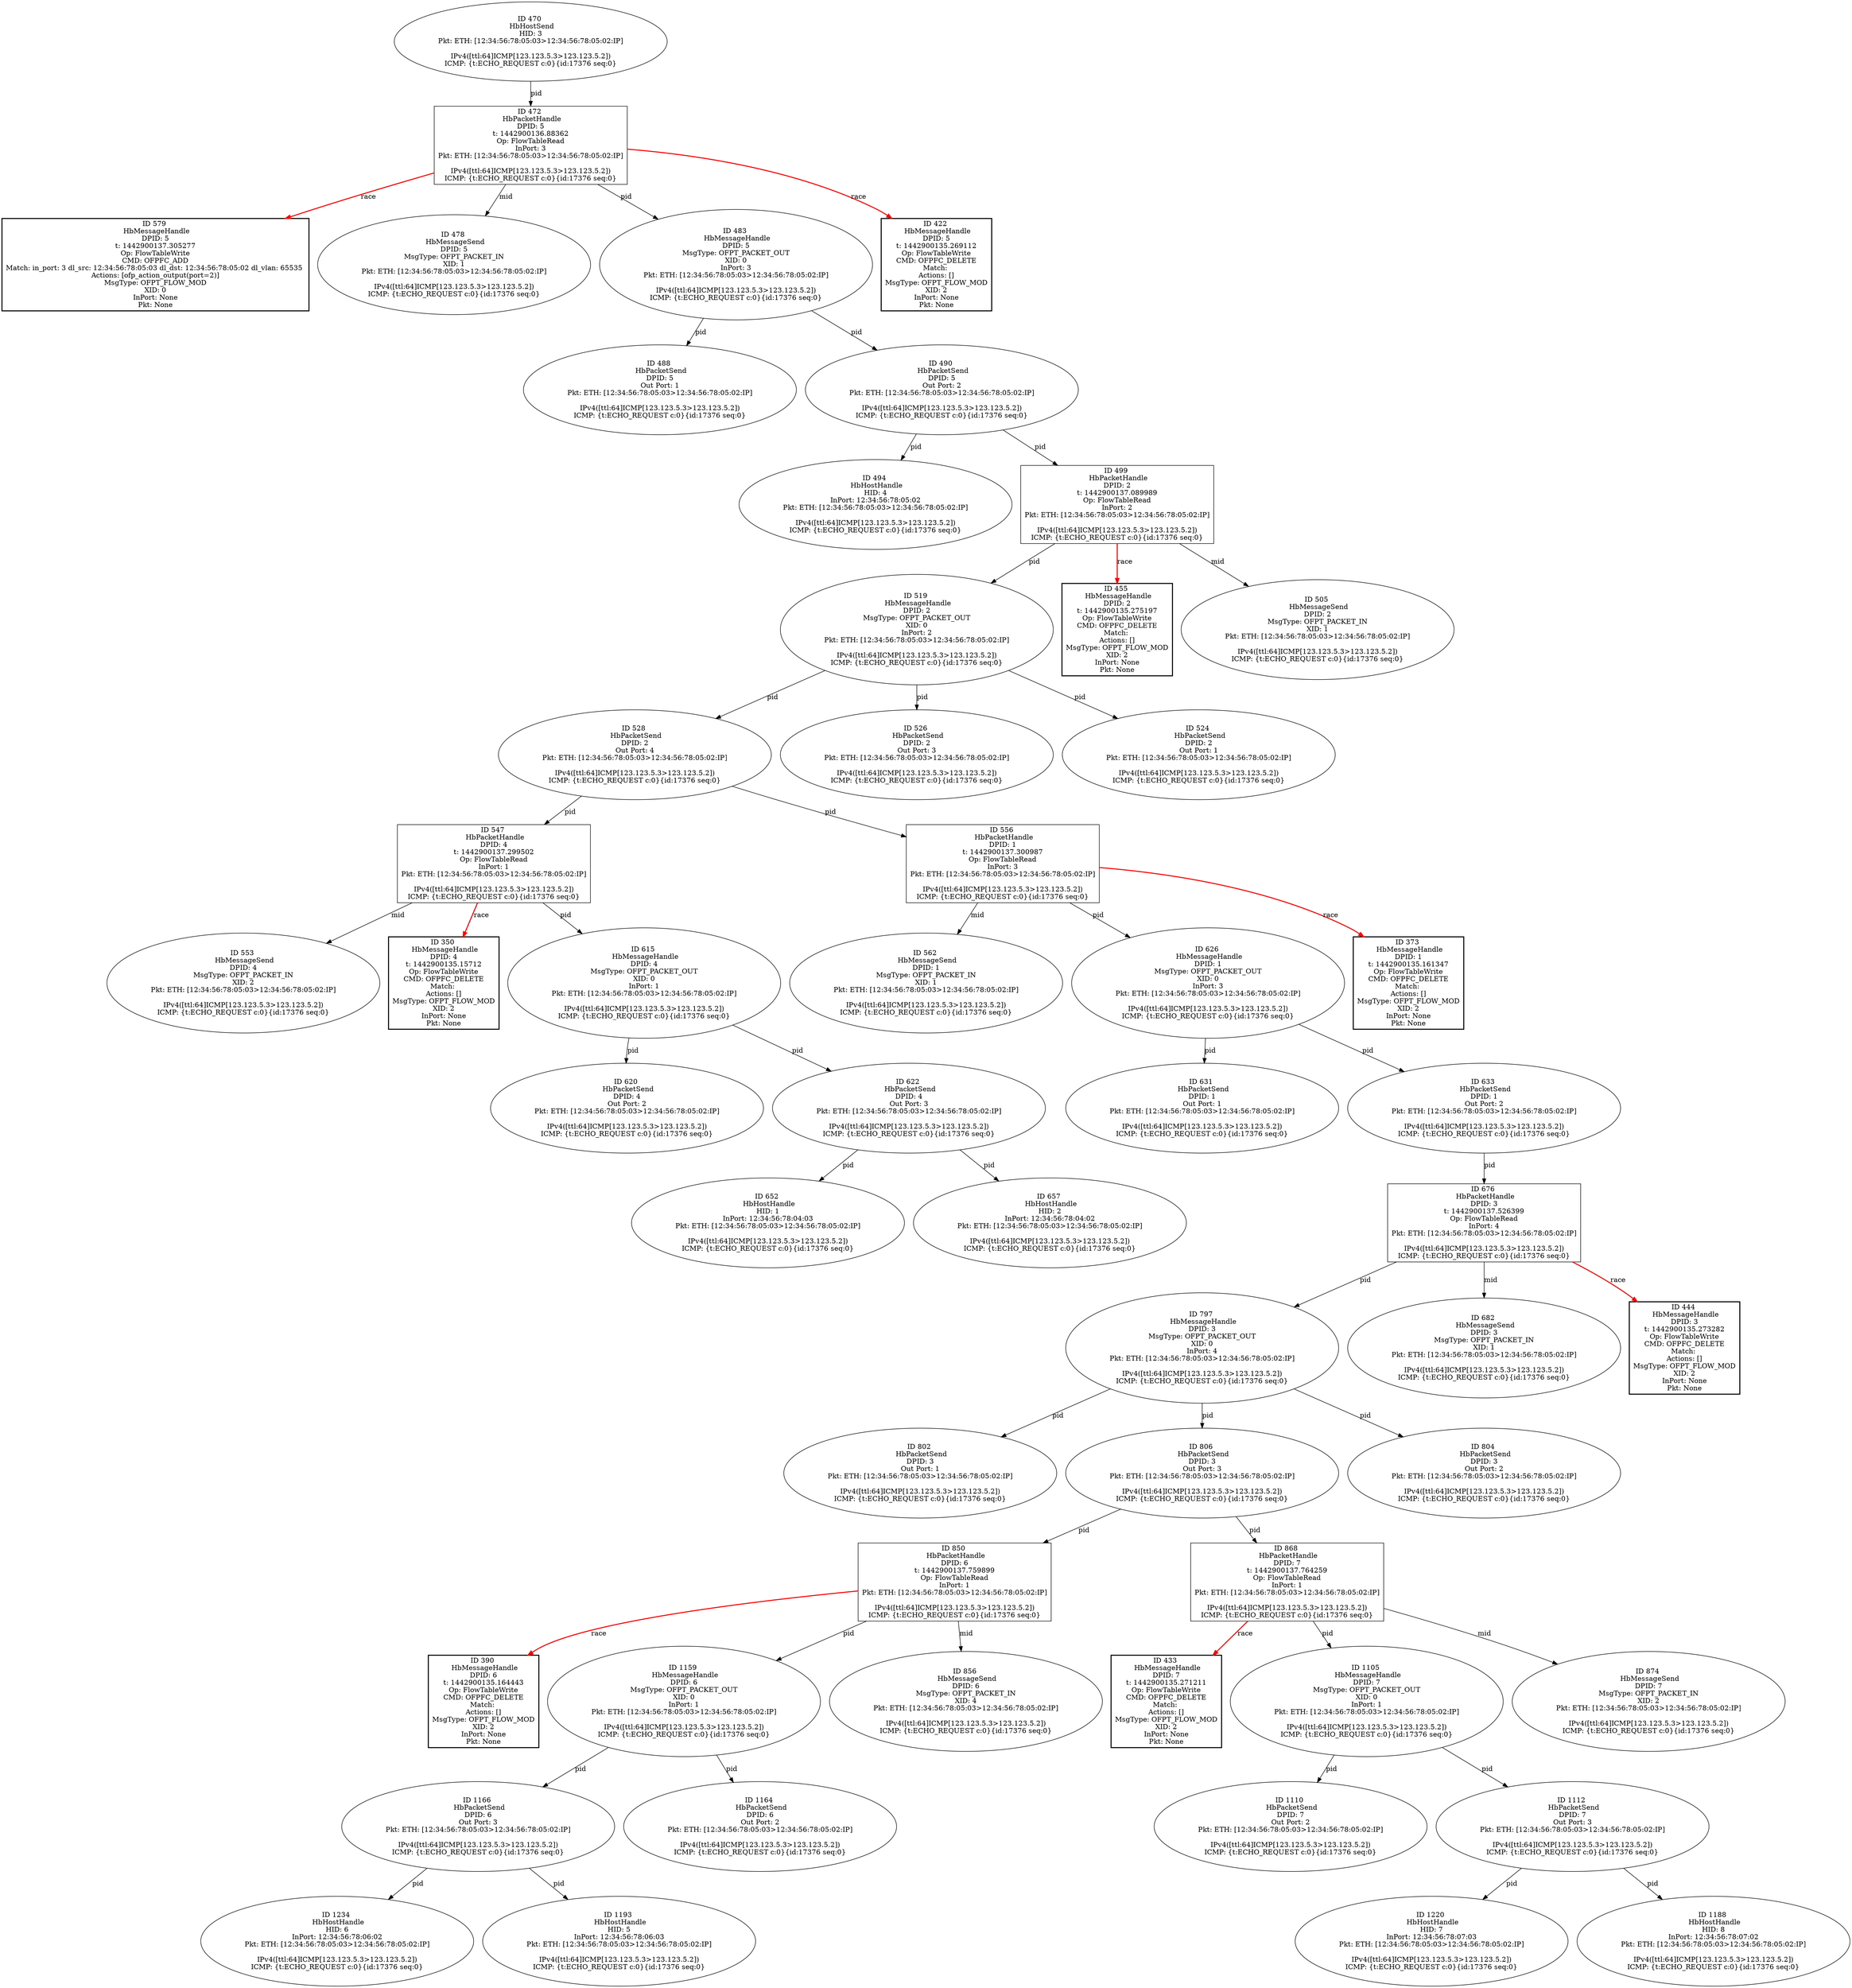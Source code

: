 strict digraph G {
1110 [shape=oval, event=<hb_events.HbPacketSend object at 0x10ad01b10>, label="ID 1110 
 HbPacketSend
DPID: 7
Out Port: 2
Pkt: ETH: [12:34:56:78:05:03>12:34:56:78:05:02:IP]

IPv4([ttl:64]ICMP[123.123.5.3>123.123.5.2])
ICMP: {t:ECHO_REQUEST c:0}{id:17376 seq:0}"];
390 [shape=box, style=bold, event=<hb_events.HbMessageHandle object at 0x10ac0d190>, label="ID 390 
 HbMessageHandle
DPID: 6
t: 1442900135.164443
Op: FlowTableWrite
CMD: OFPFC_DELETE
Match: 
Actions: []
MsgType: OFPT_FLOW_MOD
XID: 2
InPort: None
Pkt: None"];
519 [shape=oval, event=<hb_events.HbMessageHandle object at 0x10ac2e2d0>, label="ID 519 
 HbMessageHandle
DPID: 2
MsgType: OFPT_PACKET_OUT
XID: 0
InPort: 2
Pkt: ETH: [12:34:56:78:05:03>12:34:56:78:05:02:IP]

IPv4([ttl:64]ICMP[123.123.5.3>123.123.5.2])
ICMP: {t:ECHO_REQUEST c:0}{id:17376 seq:0}"];
652 [shape=oval, event=<hb_events.HbHostHandle object at 0x10ac52ed0>, label="ID 652 
 HbHostHandle
HID: 1
InPort: 12:34:56:78:04:03
Pkt: ETH: [12:34:56:78:05:03>12:34:56:78:05:02:IP]

IPv4([ttl:64]ICMP[123.123.5.3>123.123.5.2])
ICMP: {t:ECHO_REQUEST c:0}{id:17376 seq:0}"];
1166 [shape=oval, event=<hb_events.HbPacketSend object at 0x10ad4ae50>, label="ID 1166 
 HbPacketSend
DPID: 6
Out Port: 3
Pkt: ETH: [12:34:56:78:05:03>12:34:56:78:05:02:IP]

IPv4([ttl:64]ICMP[123.123.5.3>123.123.5.2])
ICMP: {t:ECHO_REQUEST c:0}{id:17376 seq:0}"];
528 [shape=oval, event=<hb_events.HbPacketSend object at 0x10ac2ec50>, label="ID 528 
 HbPacketSend
DPID: 2
Out Port: 4
Pkt: ETH: [12:34:56:78:05:03>12:34:56:78:05:02:IP]

IPv4([ttl:64]ICMP[123.123.5.3>123.123.5.2])
ICMP: {t:ECHO_REQUEST c:0}{id:17376 seq:0}"];
657 [shape=oval, event=<hb_events.HbHostHandle object at 0x10ac58390>, label="ID 657 
 HbHostHandle
HID: 2
InPort: 12:34:56:78:04:02
Pkt: ETH: [12:34:56:78:05:03>12:34:56:78:05:02:IP]

IPv4([ttl:64]ICMP[123.123.5.3>123.123.5.2])
ICMP: {t:ECHO_REQUEST c:0}{id:17376 seq:0}"];
494 [shape=oval, event=<hb_events.HbHostHandle object at 0x10ac22ed0>, label="ID 494 
 HbHostHandle
HID: 4
InPort: 12:34:56:78:05:02
Pkt: ETH: [12:34:56:78:05:03>12:34:56:78:05:02:IP]

IPv4([ttl:64]ICMP[123.123.5.3>123.123.5.2])
ICMP: {t:ECHO_REQUEST c:0}{id:17376 seq:0}"];
797 [shape=oval, event=<hb_events.HbMessageHandle object at 0x10ac87550>, label="ID 797 
 HbMessageHandle
DPID: 3
MsgType: OFPT_PACKET_OUT
XID: 0
InPort: 4
Pkt: ETH: [12:34:56:78:05:03>12:34:56:78:05:02:IP]

IPv4([ttl:64]ICMP[123.123.5.3>123.123.5.2])
ICMP: {t:ECHO_REQUEST c:0}{id:17376 seq:0}"];
802 [shape=oval, event=<hb_events.HbPacketSend object at 0x10ac87a50>, label="ID 802 
 HbPacketSend
DPID: 3
Out Port: 1
Pkt: ETH: [12:34:56:78:05:03>12:34:56:78:05:02:IP]

IPv4([ttl:64]ICMP[123.123.5.3>123.123.5.2])
ICMP: {t:ECHO_REQUEST c:0}{id:17376 seq:0}"];
547 [shape=box, event=<hb_events.HbPacketHandle object at 0x10ac33890>, label="ID 547 
 HbPacketHandle
DPID: 4
t: 1442900137.299502
Op: FlowTableRead
InPort: 1
Pkt: ETH: [12:34:56:78:05:03>12:34:56:78:05:02:IP]

IPv4([ttl:64]ICMP[123.123.5.3>123.123.5.2])
ICMP: {t:ECHO_REQUEST c:0}{id:17376 seq:0}"];
676 [shape=box, event=<hb_events.HbPacketHandle object at 0x10ac61450>, label="ID 676 
 HbPacketHandle
DPID: 3
t: 1442900137.526399
Op: FlowTableRead
InPort: 4
Pkt: ETH: [12:34:56:78:05:03>12:34:56:78:05:02:IP]

IPv4([ttl:64]ICMP[123.123.5.3>123.123.5.2])
ICMP: {t:ECHO_REQUEST c:0}{id:17376 seq:0}"];
806 [shape=oval, event=<hb_events.HbPacketSend object at 0x10ac87ed0>, label="ID 806 
 HbPacketSend
DPID: 3
Out Port: 3
Pkt: ETH: [12:34:56:78:05:03>12:34:56:78:05:02:IP]

IPv4([ttl:64]ICMP[123.123.5.3>123.123.5.2])
ICMP: {t:ECHO_REQUEST c:0}{id:17376 seq:0}"];
553 [shape=oval, event=<hb_events.HbMessageSend object at 0x10ac33fd0>, label="ID 553 
 HbMessageSend
DPID: 4
MsgType: OFPT_PACKET_IN
XID: 2
Pkt: ETH: [12:34:56:78:05:03>12:34:56:78:05:02:IP]

IPv4([ttl:64]ICMP[123.123.5.3>123.123.5.2])
ICMP: {t:ECHO_REQUEST c:0}{id:17376 seq:0}"];
682 [shape=oval, event=<hb_events.HbMessageSend object at 0x10ac61b90>, label="ID 682 
 HbMessageSend
DPID: 3
MsgType: OFPT_PACKET_IN
XID: 1
Pkt: ETH: [12:34:56:78:05:03>12:34:56:78:05:02:IP]

IPv4([ttl:64]ICMP[123.123.5.3>123.123.5.2])
ICMP: {t:ECHO_REQUEST c:0}{id:17376 seq:0}"];
1159 [shape=oval, event=<hb_events.HbMessageHandle object at 0x10ad4a350>, label="ID 1159 
 HbMessageHandle
DPID: 6
MsgType: OFPT_PACKET_OUT
XID: 0
InPort: 1
Pkt: ETH: [12:34:56:78:05:03>12:34:56:78:05:02:IP]

IPv4([ttl:64]ICMP[123.123.5.3>123.123.5.2])
ICMP: {t:ECHO_REQUEST c:0}{id:17376 seq:0}"];
556 [shape=box, event=<hb_events.HbPacketHandle object at 0x10ac3b050>, label="ID 556 
 HbPacketHandle
DPID: 1
t: 1442900137.300987
Op: FlowTableRead
InPort: 3
Pkt: ETH: [12:34:56:78:05:03>12:34:56:78:05:02:IP]

IPv4([ttl:64]ICMP[123.123.5.3>123.123.5.2])
ICMP: {t:ECHO_REQUEST c:0}{id:17376 seq:0}"];
433 [shape=box, style=bold, event=<hb_events.HbMessageHandle object at 0x10ac0dcd0>, label="ID 433 
 HbMessageHandle
DPID: 7
t: 1442900135.271211
Op: FlowTableWrite
CMD: OFPFC_DELETE
Match: 
Actions: []
MsgType: OFPT_FLOW_MOD
XID: 2
InPort: None
Pkt: None"];
562 [shape=oval, event=<hb_events.HbMessageSend object at 0x10ac3b790>, label="ID 562 
 HbMessageSend
DPID: 1
MsgType: OFPT_PACKET_IN
XID: 1
Pkt: ETH: [12:34:56:78:05:03>12:34:56:78:05:02:IP]

IPv4([ttl:64]ICMP[123.123.5.3>123.123.5.2])
ICMP: {t:ECHO_REQUEST c:0}{id:17376 seq:0}"];
350 [shape=box, style=bold, event=<hb_events.HbMessageHandle object at 0x10ac02390>, label="ID 350 
 HbMessageHandle
DPID: 4
t: 1442900135.15712
Op: FlowTableWrite
CMD: OFPFC_DELETE
Match: 
Actions: []
MsgType: OFPT_FLOW_MOD
XID: 2
InPort: None
Pkt: None"];
444 [shape=box, style=bold, event=<hb_events.HbMessageHandle object at 0x10ac15210>, label="ID 444 
 HbMessageHandle
DPID: 3
t: 1442900135.273282
Op: FlowTableWrite
CMD: OFPFC_DELETE
Match: 
Actions: []
MsgType: OFPT_FLOW_MOD
XID: 2
InPort: None
Pkt: None"];
579 [shape=box, style=bold, event=<hb_events.HbMessageHandle object at 0x10ac40510>, label="ID 579 
 HbMessageHandle
DPID: 5
t: 1442900137.305277
Op: FlowTableWrite
CMD: OFPFC_ADD
Match: in_port: 3 dl_src: 12:34:56:78:05:03 dl_dst: 12:34:56:78:05:02 dl_vlan: 65535 
Actions: [ofp_action_output(port=2)]
MsgType: OFPT_FLOW_MOD
XID: 0
InPort: None
Pkt: None"];
1220 [shape=oval, event=<hb_events.HbHostHandle object at 0x10ad58cd0>, label="ID 1220 
 HbHostHandle
HID: 7
InPort: 12:34:56:78:07:03
Pkt: ETH: [12:34:56:78:05:03>12:34:56:78:05:02:IP]

IPv4([ttl:64]ICMP[123.123.5.3>123.123.5.2])
ICMP: {t:ECHO_REQUEST c:0}{id:17376 seq:0}"];
455 [shape=box, style=bold, event=<hb_events.HbMessageHandle object at 0x10ac15710>, label="ID 455 
 HbMessageHandle
DPID: 2
t: 1442900135.275197
Op: FlowTableWrite
CMD: OFPFC_DELETE
Match: 
Actions: []
MsgType: OFPT_FLOW_MOD
XID: 2
InPort: None
Pkt: None"];
1164 [shape=oval, event=<hb_events.HbPacketSend object at 0x10ad4ac10>, label="ID 1164 
 HbPacketSend
DPID: 6
Out Port: 2
Pkt: ETH: [12:34:56:78:05:03>12:34:56:78:05:02:IP]

IPv4([ttl:64]ICMP[123.123.5.3>123.123.5.2])
ICMP: {t:ECHO_REQUEST c:0}{id:17376 seq:0}"];
631 [shape=oval, event=<hb_events.HbPacketSend object at 0x10ac4ee10>, label="ID 631 
 HbPacketSend
DPID: 1
Out Port: 1
Pkt: ETH: [12:34:56:78:05:03>12:34:56:78:05:02:IP]

IPv4([ttl:64]ICMP[123.123.5.3>123.123.5.2])
ICMP: {t:ECHO_REQUEST c:0}{id:17376 seq:0}"];
1105 [shape=oval, event=<hb_events.HbMessageHandle object at 0x10ad01610>, label="ID 1105 
 HbMessageHandle
DPID: 7
MsgType: OFPT_PACKET_OUT
XID: 0
InPort: 1
Pkt: ETH: [12:34:56:78:05:03>12:34:56:78:05:02:IP]

IPv4([ttl:64]ICMP[123.123.5.3>123.123.5.2])
ICMP: {t:ECHO_REQUEST c:0}{id:17376 seq:0}"];
850 [shape=box, event=<hb_events.HbPacketHandle object at 0x10ac94710>, label="ID 850 
 HbPacketHandle
DPID: 6
t: 1442900137.759899
Op: FlowTableRead
InPort: 1
Pkt: ETH: [12:34:56:78:05:03>12:34:56:78:05:02:IP]

IPv4([ttl:64]ICMP[123.123.5.3>123.123.5.2])
ICMP: {t:ECHO_REQUEST c:0}{id:17376 seq:0}"];
526 [shape=oval, event=<hb_events.HbPacketSend object at 0x10ac2ea10>, label="ID 526 
 HbPacketSend
DPID: 2
Out Port: 3
Pkt: ETH: [12:34:56:78:05:03>12:34:56:78:05:02:IP]

IPv4([ttl:64]ICMP[123.123.5.3>123.123.5.2])
ICMP: {t:ECHO_REQUEST c:0}{id:17376 seq:0}"];
470 [shape=oval, event=<hb_events.HbHostSend object at 0x10ac15a90>, label="ID 470 
 HbHostSend
HID: 3
Pkt: ETH: [12:34:56:78:05:03>12:34:56:78:05:02:IP]

IPv4([ttl:64]ICMP[123.123.5.3>123.123.5.2])
ICMP: {t:ECHO_REQUEST c:0}{id:17376 seq:0}"];
505 [shape=oval, event=<hb_events.HbMessageSend object at 0x10ac26ad0>, label="ID 505 
 HbMessageSend
DPID: 2
MsgType: OFPT_PACKET_IN
XID: 1
Pkt: ETH: [12:34:56:78:05:03>12:34:56:78:05:02:IP]

IPv4([ttl:64]ICMP[123.123.5.3>123.123.5.2])
ICMP: {t:ECHO_REQUEST c:0}{id:17376 seq:0}"];
472 [shape=box, event=<hb_events.HbPacketHandle object at 0x10ac15d90>, label="ID 472 
 HbPacketHandle
DPID: 5
t: 1442900136.88362
Op: FlowTableRead
InPort: 3
Pkt: ETH: [12:34:56:78:05:03>12:34:56:78:05:02:IP]

IPv4([ttl:64]ICMP[123.123.5.3>123.123.5.2])
ICMP: {t:ECHO_REQUEST c:0}{id:17376 seq:0}"];
804 [shape=oval, event=<hb_events.HbPacketSend object at 0x10ac87c90>, label="ID 804 
 HbPacketSend
DPID: 3
Out Port: 2
Pkt: ETH: [12:34:56:78:05:03>12:34:56:78:05:02:IP]

IPv4([ttl:64]ICMP[123.123.5.3>123.123.5.2])
ICMP: {t:ECHO_REQUEST c:0}{id:17376 seq:0}"];
478 [shape=oval, event=<hb_events.HbMessageSend object at 0x10ac22510>, label="ID 478 
 HbMessageSend
DPID: 5
MsgType: OFPT_PACKET_IN
XID: 1
Pkt: ETH: [12:34:56:78:05:03>12:34:56:78:05:02:IP]

IPv4([ttl:64]ICMP[123.123.5.3>123.123.5.2])
ICMP: {t:ECHO_REQUEST c:0}{id:17376 seq:0}"];
483 [shape=oval, event=<hb_events.HbMessageHandle object at 0x10ac22550>, label="ID 483 
 HbMessageHandle
DPID: 5
MsgType: OFPT_PACKET_OUT
XID: 0
InPort: 3
Pkt: ETH: [12:34:56:78:05:03>12:34:56:78:05:02:IP]

IPv4([ttl:64]ICMP[123.123.5.3>123.123.5.2])
ICMP: {t:ECHO_REQUEST c:0}{id:17376 seq:0}"];
868 [shape=box, event=<hb_events.HbPacketHandle object at 0x10ac9b9d0>, label="ID 868 
 HbPacketHandle
DPID: 7
t: 1442900137.764259
Op: FlowTableRead
InPort: 1
Pkt: ETH: [12:34:56:78:05:03>12:34:56:78:05:02:IP]

IPv4([ttl:64]ICMP[123.123.5.3>123.123.5.2])
ICMP: {t:ECHO_REQUEST c:0}{id:17376 seq:0}"];
422 [shape=box, style=bold, event=<hb_events.HbMessageHandle object at 0x10ac0d7d0>, label="ID 422 
 HbMessageHandle
DPID: 5
t: 1442900135.269112
Op: FlowTableWrite
CMD: OFPFC_DELETE
Match: 
Actions: []
MsgType: OFPT_FLOW_MOD
XID: 2
InPort: None
Pkt: None"];
615 [shape=oval, event=<hb_events.HbMessageHandle object at 0x10ac48f50>, label="ID 615 
 HbMessageHandle
DPID: 4
MsgType: OFPT_PACKET_OUT
XID: 0
InPort: 1
Pkt: ETH: [12:34:56:78:05:03>12:34:56:78:05:02:IP]

IPv4([ttl:64]ICMP[123.123.5.3>123.123.5.2])
ICMP: {t:ECHO_REQUEST c:0}{id:17376 seq:0}"];
488 [shape=oval, event=<hb_events.HbPacketSend object at 0x10ac22a50>, label="ID 488 
 HbPacketSend
DPID: 5
Out Port: 1
Pkt: ETH: [12:34:56:78:05:03>12:34:56:78:05:02:IP]

IPv4([ttl:64]ICMP[123.123.5.3>123.123.5.2])
ICMP: {t:ECHO_REQUEST c:0}{id:17376 seq:0}"];
490 [shape=oval, event=<hb_events.HbPacketSend object at 0x10ac22c90>, label="ID 490 
 HbPacketSend
DPID: 5
Out Port: 2
Pkt: ETH: [12:34:56:78:05:03>12:34:56:78:05:02:IP]

IPv4([ttl:64]ICMP[123.123.5.3>123.123.5.2])
ICMP: {t:ECHO_REQUEST c:0}{id:17376 seq:0}"];
620 [shape=oval, event=<hb_events.HbPacketSend object at 0x10ac4e490>, label="ID 620 
 HbPacketSend
DPID: 4
Out Port: 2
Pkt: ETH: [12:34:56:78:05:03>12:34:56:78:05:02:IP]

IPv4([ttl:64]ICMP[123.123.5.3>123.123.5.2])
ICMP: {t:ECHO_REQUEST c:0}{id:17376 seq:0}"];
1234 [shape=oval, event=<hb_events.HbHostHandle object at 0x10ad5e910>, label="ID 1234 
 HbHostHandle
HID: 6
InPort: 12:34:56:78:06:02
Pkt: ETH: [12:34:56:78:05:03>12:34:56:78:05:02:IP]

IPv4([ttl:64]ICMP[123.123.5.3>123.123.5.2])
ICMP: {t:ECHO_REQUEST c:0}{id:17376 seq:0}"];
622 [shape=oval, event=<hb_events.HbPacketSend object at 0x10ac4e6d0>, label="ID 622 
 HbPacketSend
DPID: 4
Out Port: 3
Pkt: ETH: [12:34:56:78:05:03>12:34:56:78:05:02:IP]

IPv4([ttl:64]ICMP[123.123.5.3>123.123.5.2])
ICMP: {t:ECHO_REQUEST c:0}{id:17376 seq:0}"];
856 [shape=oval, event=<hb_events.HbMessageSend object at 0x10ac94e50>, label="ID 856 
 HbMessageSend
DPID: 6
MsgType: OFPT_PACKET_IN
XID: 4
Pkt: ETH: [12:34:56:78:05:03>12:34:56:78:05:02:IP]

IPv4([ttl:64]ICMP[123.123.5.3>123.123.5.2])
ICMP: {t:ECHO_REQUEST c:0}{id:17376 seq:0}"];
1188 [shape=oval, event=<hb_events.HbHostHandle object at 0x10ad510d0>, label="ID 1188 
 HbHostHandle
HID: 8
InPort: 12:34:56:78:07:02
Pkt: ETH: [12:34:56:78:05:03>12:34:56:78:05:02:IP]

IPv4([ttl:64]ICMP[123.123.5.3>123.123.5.2])
ICMP: {t:ECHO_REQUEST c:0}{id:17376 seq:0}"];
626 [shape=oval, event=<hb_events.HbMessageHandle object at 0x10ac4e910>, label="ID 626 
 HbMessageHandle
DPID: 1
MsgType: OFPT_PACKET_OUT
XID: 0
InPort: 3
Pkt: ETH: [12:34:56:78:05:03>12:34:56:78:05:02:IP]

IPv4([ttl:64]ICMP[123.123.5.3>123.123.5.2])
ICMP: {t:ECHO_REQUEST c:0}{id:17376 seq:0}"];
499 [shape=box, event=<hb_events.HbPacketHandle object at 0x10ac26390>, label="ID 499 
 HbPacketHandle
DPID: 2
t: 1442900137.089989
Op: FlowTableRead
InPort: 2
Pkt: ETH: [12:34:56:78:05:03>12:34:56:78:05:02:IP]

IPv4([ttl:64]ICMP[123.123.5.3>123.123.5.2])
ICMP: {t:ECHO_REQUEST c:0}{id:17376 seq:0}"];
373 [shape=box, style=bold, event=<hb_events.HbMessageHandle object at 0x10ac02b10>, label="ID 373 
 HbMessageHandle
DPID: 1
t: 1442900135.161347
Op: FlowTableWrite
CMD: OFPFC_DELETE
Match: 
Actions: []
MsgType: OFPT_FLOW_MOD
XID: 2
InPort: None
Pkt: None"];
1193 [shape=oval, event=<hb_events.HbHostHandle object at 0x10ad51550>, label="ID 1193 
 HbHostHandle
HID: 5
InPort: 12:34:56:78:06:03
Pkt: ETH: [12:34:56:78:05:03>12:34:56:78:05:02:IP]

IPv4([ttl:64]ICMP[123.123.5.3>123.123.5.2])
ICMP: {t:ECHO_REQUEST c:0}{id:17376 seq:0}"];
1112 [shape=oval, event=<hb_events.HbPacketSend object at 0x10ad01d50>, label="ID 1112 
 HbPacketSend
DPID: 7
Out Port: 3
Pkt: ETH: [12:34:56:78:05:03>12:34:56:78:05:02:IP]

IPv4([ttl:64]ICMP[123.123.5.3>123.123.5.2])
ICMP: {t:ECHO_REQUEST c:0}{id:17376 seq:0}"];
633 [shape=oval, event=<hb_events.HbPacketSend object at 0x10ac52090>, label="ID 633 
 HbPacketSend
DPID: 1
Out Port: 2
Pkt: ETH: [12:34:56:78:05:03>12:34:56:78:05:02:IP]

IPv4([ttl:64]ICMP[123.123.5.3>123.123.5.2])
ICMP: {t:ECHO_REQUEST c:0}{id:17376 seq:0}"];
874 [shape=oval, event=<hb_events.HbMessageSend object at 0x10aca1150>, label="ID 874 
 HbMessageSend
DPID: 7
MsgType: OFPT_PACKET_IN
XID: 2
Pkt: ETH: [12:34:56:78:05:03>12:34:56:78:05:02:IP]

IPv4([ttl:64]ICMP[123.123.5.3>123.123.5.2])
ICMP: {t:ECHO_REQUEST c:0}{id:17376 seq:0}"];
524 [shape=oval, event=<hb_events.HbPacketSend object at 0x10ac2e7d0>, label="ID 524 
 HbPacketSend
DPID: 2
Out Port: 1
Pkt: ETH: [12:34:56:78:05:03>12:34:56:78:05:02:IP]

IPv4([ttl:64]ICMP[123.123.5.3>123.123.5.2])
ICMP: {t:ECHO_REQUEST c:0}{id:17376 seq:0}"];
470 -> 472  [rel=pid, label=pid];
519 -> 528  [rel=pid, label=pid];
519 -> 524  [rel=pid, label=pid];
519 -> 526  [rel=pid, label=pid];
1166 -> 1193  [rel=pid, label=pid];
1166 -> 1234  [rel=pid, label=pid];
528 -> 547  [rel=pid, label=pid];
528 -> 556  [rel=pid, label=pid];
622 -> 657  [rel=pid, label=pid];
622 -> 652  [rel=pid, label=pid];
797 -> 802  [rel=pid, label=pid];
797 -> 804  [rel=pid, label=pid];
797 -> 806  [rel=pid, label=pid];
547 -> 553  [rel=mid, label=mid];
547 -> 350  [harmful=True, color=red, style=bold, rel=race, label=race];
547 -> 615  [rel=pid, label=pid];
676 -> 682  [rel=mid, label=mid];
676 -> 444  [harmful=True, color=red, style=bold, rel=race, label=race];
676 -> 797  [rel=pid, label=pid];
806 -> 850  [rel=pid, label=pid];
806 -> 868  [rel=pid, label=pid];
1159 -> 1164  [rel=pid, label=pid];
1159 -> 1166  [rel=pid, label=pid];
556 -> 562  [rel=mid, label=mid];
556 -> 626  [rel=pid, label=pid];
556 -> 373  [harmful=True, color=red, style=bold, rel=race, label=race];
1105 -> 1112  [rel=pid, label=pid];
1105 -> 1110  [rel=pid, label=pid];
850 -> 856  [rel=mid, label=mid];
850 -> 390  [harmful=True, color=red, style=bold, rel=race, label=race];
850 -> 1159  [rel=pid, label=pid];
633 -> 676  [rel=pid, label=pid];
472 -> 579  [harmful=True, color=red, style=bold, rel=race, label=race];
472 -> 483  [rel=pid, label=pid];
472 -> 422  [harmful=True, color=red, style=bold, rel=race, label=race];
472 -> 478  [rel=mid, label=mid];
483 -> 488  [rel=pid, label=pid];
483 -> 490  [rel=pid, label=pid];
868 -> 1105  [rel=pid, label=pid];
868 -> 874  [rel=mid, label=mid];
868 -> 433  [harmful=True, color=red, style=bold, rel=race, label=race];
615 -> 620  [rel=pid, label=pid];
615 -> 622  [rel=pid, label=pid];
490 -> 499  [rel=pid, label=pid];
490 -> 494  [rel=pid, label=pid];
626 -> 633  [rel=pid, label=pid];
626 -> 631  [rel=pid, label=pid];
499 -> 505  [rel=mid, label=mid];
499 -> 455  [harmful=True, color=red, style=bold, rel=race, label=race];
499 -> 519  [rel=pid, label=pid];
1112 -> 1188  [rel=pid, label=pid];
1112 -> 1220  [rel=pid, label=pid];
}
